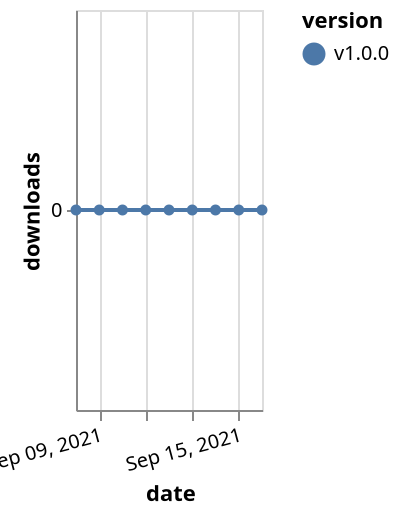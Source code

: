 {"$schema": "https://vega.github.io/schema/vega-lite/v5.json", "description": "A simple bar chart with embedded data.", "data": {"values": [{"date": "2021-09-08", "total": 7, "delta": 0, "version": "v1.0.0"}, {"date": "2021-09-09", "total": 10, "delta": 0, "version": "v1.0.0"}, {"date": "2021-09-10", "total": 13, "delta": 0, "version": "v1.0.0"}, {"date": "2021-09-11", "total": 14, "delta": 0, "version": "v1.0.0"}, {"date": "2021-09-12", "total": 16, "delta": 0, "version": "v1.0.0"}, {"date": "2021-09-13", "total": 18, "delta": 0, "version": "v1.0.0"}, {"date": "2021-09-14", "total": 19, "delta": 0, "version": "v1.0.0"}, {"date": "2021-09-15", "total": 19, "delta": 0, "version": "v1.0.0"}, {"date": "2021-09-16", "total": 20, "delta": 0, "version": "v1.0.0"}]}, "width": "container", "mark": {"type": "line", "point": {"filled": true}}, "encoding": {"x": {"field": "date", "type": "temporal", "timeUnit": "yearmonthdate", "title": "date", "axis": {"labelAngle": -15}}, "y": {"field": "delta", "type": "quantitative", "title": "downloads"}, "color": {"field": "version", "type": "nominal"}, "tooltip": {"field": "delta"}}}